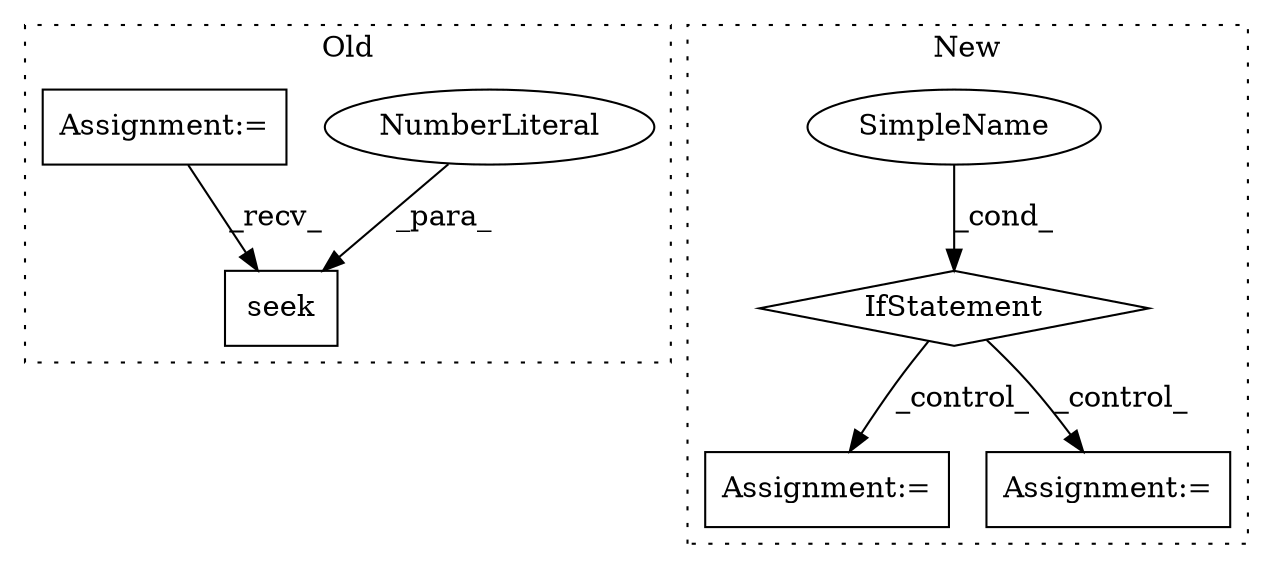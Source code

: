 digraph G {
subgraph cluster0 {
1 [label="seek" a="32" s="1685,1691" l="5,1" shape="box"];
3 [label="NumberLiteral" a="34" s="1690" l="1" shape="ellipse"];
7 [label="Assignment:=" a="7" s="1626" l="1" shape="box"];
label = "Old";
style="dotted";
}
subgraph cluster1 {
2 [label="IfStatement" a="25" s="968,998" l="4,2" shape="diamond"];
4 [label="Assignment:=" a="7" s="1238" l="1" shape="box"];
5 [label="SimpleName" a="42" s="" l="" shape="ellipse"];
6 [label="Assignment:=" a="7" s="1201" l="1" shape="box"];
label = "New";
style="dotted";
}
2 -> 4 [label="_control_"];
2 -> 6 [label="_control_"];
3 -> 1 [label="_para_"];
5 -> 2 [label="_cond_"];
7 -> 1 [label="_recv_"];
}